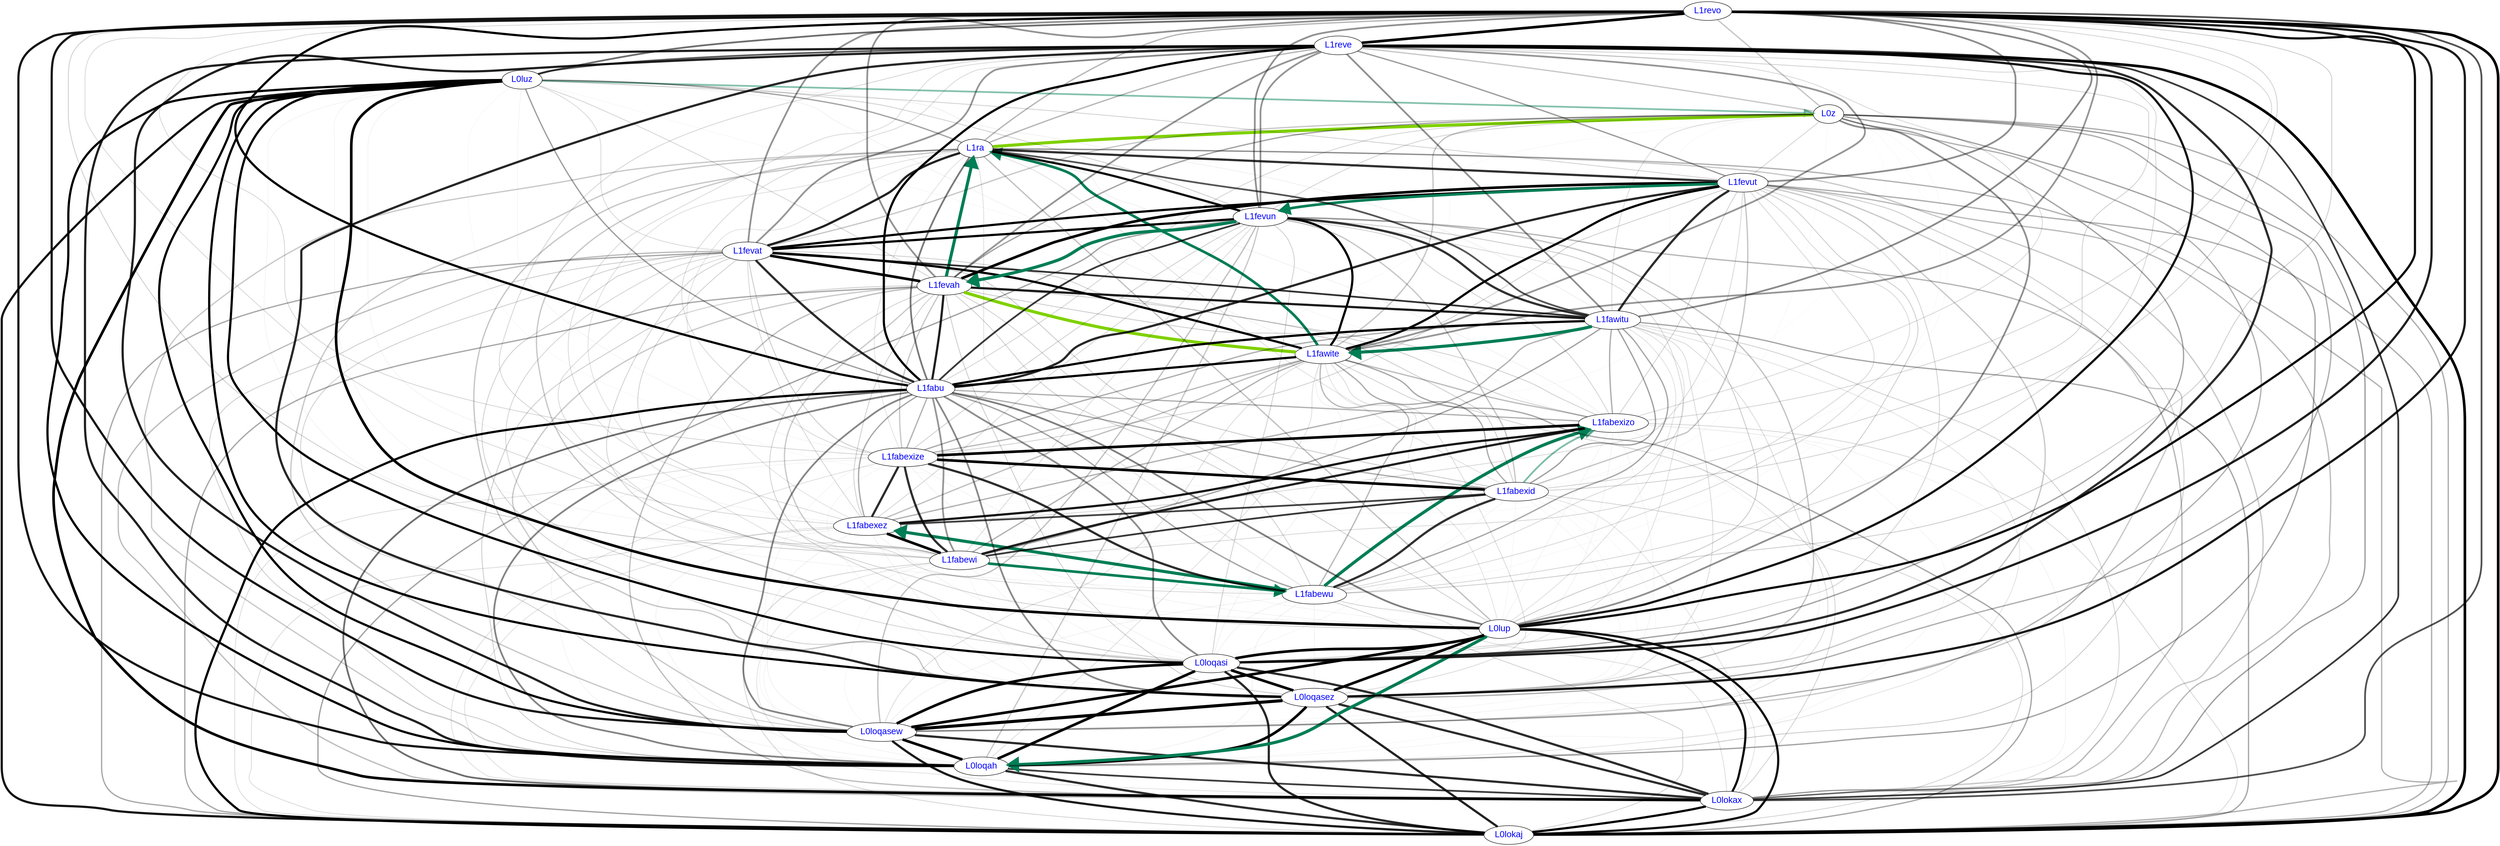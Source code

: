digraph LanguageGraph
{
  splines=true;
  node [ fontname=Arial, fontcolor=blue, fontsize=20];
  L0lokaj [pos="400.0,800.0", width="0.1", height="0.05"];
  L0lokax [pos="600.0,800.0", width="0.1", height="0.05"];
  L0loqah [pos="200.0,600.0", width="0.1", height="0.05"];
  L0loqasew [pos="0.0,200.0", width="0.1", height="0.05"];
  L0loqasez [pos="200.0,0.0", width="0.1", height="0.05"];
  L0loqasi [pos="200.0,400.0", width="0.1", height="0.05"];
  L0lup [pos="400.0,400.0", width="0.1", height="0.05"];
  L0luz [pos="600.0,600.0", width="0.1", height="0.05"];
  L0z [pos="800.0,600.0", width="0.1", height="0.05"];
  L1fabewi [pos="800.0,1800.0", width="0.1", height="0.05"];
  L1fabewu [pos="1000.0,1600.0", width="0.1", height="0.05"];
  L1fabexez [pos="800.0,1600.0", width="0.1", height="0.05"];
  L1fabexid [pos="1200.0,1600.0", width="0.1", height="0.05"];
  L1fabexize [pos="1200.0,1800.0", width="0.1", height="0.05"];
  L1fabexizo [pos="1000.0,1800.0", width="0.1", height="0.05"];
  L1fabu [pos="600.0,1400.0", width="0.1", height="0.05"];
  L1fawite [pos="800.0,1000.0", width="0.1", height="0.05"];
  L1fawitu [pos="800.0,1200.0", width="0.1", height="0.05"];
  L1fevah [pos="1000.0,800.0", width="0.1", height="0.05"];
  L1fevat [pos="1200.0,600.0", width="0.1", height="0.05"];
  L1fevun [pos="1200.0,1000.0", width="0.1", height="0.05"];
  L1fevut [pos="1400.0,1200.0", width="0.1", height="0.05"];
  L1ra [pos="800.0,800.0", width="0.1", height="0.05"];
  L1reve [pos="600.0,1000.0", width="0.1", height="0.05"];
  L1revo [pos="600.0,1200.0", width="0.1", height="0.05"];
subgraph undirected
{
  edge [dir=none];
  L0lokax -> L0lokaj [color="#000000ff",penwidth="5"];
  L0loqah -> L0lokaj [color="#000000d2",penwidth="5"];
  L0loqasew -> L0lokaj [color="#000000e4",penwidth="5"];
  L0loqasez -> L0lokaj [color="#000000dd",penwidth="5"];
  L0loqasi -> L0lokaj [color="#000000d7",penwidth="5"];
  L0lup -> L0lokaj [color="#000000ed",penwidth="5"];
  L0luz -> L0lokaj [color="#000000eb",penwidth="5"];
  L0z -> L0lokaj [color="#00000050",penwidth="3"];
  L1fabewi -> L0lokaj [color="#00000028",penwidth="2"];
  L1fabewu -> L0lokaj [color="#0000002b",penwidth="2"];
  L1fabexez -> L0lokaj [color="#00000021",penwidth="2"];
  L1fabexid -> L0lokaj [color="#00000028",penwidth="2"];
  L1fabexize -> L0lokaj [color="#00000021",penwidth="2"];
  L1fabexizo -> L0lokaj [color="#00000024",penwidth="2"];
  L1fabu -> L0lokaj [color="#000000ff",penwidth="5"];
  L1fawite -> L0lokaj [color="#00000055",penwidth="3"];
  L1fawitu -> L0lokaj [color="#00000056",penwidth="3"];
  L1fevah -> L0lokaj [color="#00000055",penwidth="3"];
  L1fevat -> L0lokaj [color="#00000055",penwidth="3"];
  L1fevun -> L0lokaj [color="#0000005b",penwidth="3"];
  L1fevut -> L0lokaj [color="#0000004f",penwidth="3"];
  L1ra -> L0lokaj [color="#0000004c",penwidth="3"];
  L1reve -> L0lokaj [color="#000000ff",penwidth="6"];
  L1revo -> L0lokaj [color="#000000ff",penwidth="6"];
  L0loqah -> L0lokax [color="#000000c1",penwidth="4"];
  L0loqasew -> L0lokax [color="#000000d4",penwidth="5"];
  L0loqasez -> L0lokax [color="#000000d2",penwidth="5"];
  L0loqasi -> L0lokax [color="#000000d3",penwidth="5"];
  L0lup -> L0lokax [color="#000000f2",penwidth="5"];
  L0luz -> L0lokax [color="#000000ff",penwidth="6"];
  L0z -> L0lokax [color="#0000005f",penwidth="3"];
  L1fabewi -> L0lokax [color="#0000001a",penwidth="2"];
  L1fabewu -> L0lokax [color="#0000001e",penwidth="2"];
  L1fabexez -> L0lokax [color="#0000001d",penwidth="2"];
  L1fabexid -> L0lokax [color="#0000001a",penwidth="2"];
  L1fabexize -> L0lokax [color="#0000001d",penwidth="2"];
  L1fabexizo -> L0lokax [color="#00000016",penwidth="1"];
  L1fabu -> L0lokax [color="#00000090",penwidth="4"];
  L1fawite -> L0lokax [color="#0000002a",penwidth="2"];
  L1fawitu -> L0lokax [color="#0000002c",penwidth="2"];
  L1fevah -> L0lokax [color="#0000003f",penwidth="3"];
  L1fevat -> L0lokax [color="#00000041",penwidth="3"];
  L1fevun -> L0lokax [color="#00000047",penwidth="3"];
  L1fevut -> L0lokax [color="#00000043",penwidth="3"];
  L1ra -> L0lokax [color="#00000035",penwidth="3"];
  L1reve -> L0lokax [color="#000000c3",penwidth="4"];
  L1revo -> L0lokax [color="#000000ac",penwidth="4"];
  L0loqasew -> L0loqah [color="#000000ff",penwidth="6"];
  L0loqasez -> L0loqah [color="#000000ff",penwidth="6"];
  L0loqasi -> L0loqah [color="#000000ff",penwidth="6"];
  L0luz -> L0loqah [color="#000000ff",penwidth="5"];
  L0z -> L0loqah [color="#0000005a",penwidth="3"];
  L1fabewi -> L0loqah [color="#00000013",penwidth="1"];
  L1fabewu -> L0loqah [color="#00000018",penwidth="1"];
  L1fabexez -> L0loqah [color="#00000016",penwidth="1"];
  L1fabexid -> L0loqah [color="#0000000b",penwidth="1"];
  L1fabexize -> L0loqah [color="#00000013",penwidth="1"];
  L1fabexizo -> L0loqah [color="#00000011",penwidth="1"];
  L1fabu -> L0loqah [color="#00000079",penwidth="4"];
  L1fawite -> L0loqah [color="#0000001d",penwidth="2"];
  L1fawitu -> L0loqah [color="#0000001a",penwidth="2"];
  L1fevah -> L0loqah [color="#00000031",penwidth="2"];
  L1fevat -> L0loqah [color="#00000030",penwidth="2"];
  L1fevun -> L0loqah [color="#00000035",penwidth="3"];
  L1fevut -> L0loqah [color="#00000033",penwidth="2"];
  L1ra -> L0loqah [color="#00000035",penwidth="3"];
  L1reve -> L0loqah [color="#000000df",penwidth="5"];
  L1revo -> L0loqah [color="#000000ea",penwidth="5"];
  L0loqasez -> L0loqasew [color="#000000ff",penwidth="7"];
  L0loqasi -> L0loqasew [color="#000000ff",penwidth="6"];
  L0lup -> L0loqasew [color="#000000ff",penwidth="6"];
  L0luz -> L0loqasew [color="#000000ff",penwidth="5"];
  L0z -> L0loqasew [color="#0000004c",penwidth="3"];
  L1fabewi -> L0loqasew [color="#0000000f",penwidth="1"];
  L1fabewu -> L0loqasew [color="#00000018",penwidth="1"];
  L1fabexez -> L0loqasew [color="#00000019",penwidth="1"];
  L1fabexid -> L0loqasew [color="#0000000f",penwidth="1"];
  L1fabexize -> L0loqasew [color="#00000011",penwidth="1"];
  L1fabexizo -> L0loqasew [color="#00000014",penwidth="1"];
  L1fabu -> L0loqasew [color="#00000077",penwidth="4"];
  L1fawite -> L0loqasew [color="#00000021",penwidth="2"];
  L1fawitu -> L0loqasew [color="#00000022",penwidth="2"];
  L1fevah -> L0loqasew [color="#00000034",penwidth="3"];
  L1fevat -> L0loqasew [color="#0000002d",penwidth="2"];
  L1fevun -> L0loqasew [color="#0000003d",penwidth="3"];
  L1fevut -> L0loqasew [color="#00000035",penwidth="3"];
  L1ra -> L0loqasew [color="#00000036",penwidth="3"];
  L1reve -> L0loqasew [color="#000000df",penwidth="5"];
  L1revo -> L0loqasew [color="#000000e8",penwidth="5"];
  L0loqasi -> L0loqasez [color="#000000ff",penwidth="6"];
  L0lup -> L0loqasez [color="#000000ff",penwidth="6"];
  L0luz -> L0loqasez [color="#000000ff",penwidth="5"];
  L0z -> L0loqasez [color="#0000004f",penwidth="3"];
  L1fabewi -> L0loqasez [color="#00000010",penwidth="1"];
  L1fabewu -> L0loqasez [color="#00000016",penwidth="1"];
  L1fabexez -> L0loqasez [color="#00000018",penwidth="1"];
  L1fabexid -> L0loqasez [color="#00000010",penwidth="1"];
  L1fabexize -> L0loqasez [color="#00000011",penwidth="1"];
  L1fabexizo -> L0loqasez [color="#00000014",penwidth="1"];
  L1fabu -> L0loqasez [color="#00000074",penwidth="4"];
  L1fawite -> L0loqasez [color="#00000021",penwidth="2"];
  L1fawitu -> L0loqasez [color="#00000022",penwidth="2"];
  L1fevah -> L0loqasez [color="#00000031",penwidth="2"];
  L1fevat -> L0loqasez [color="#0000002d",penwidth="2"];
  L1fevun -> L0loqasez [color="#0000003a",penwidth="3"];
  L1fevut -> L0loqasez [color="#00000035",penwidth="3"];
  L1ra -> L0loqasez [color="#00000038",penwidth="3"];
  L1reve -> L0loqasez [color="#000000d8",penwidth="5"];
  L1revo -> L0loqasez [color="#000000e5",penwidth="5"];
  L0lup -> L0loqasi [color="#000000ff",penwidth="6"];
  L0luz -> L0loqasi [color="#000000ff",penwidth="5"];
  L0z -> L0loqasi [color="#0000005a",penwidth="3"];
  L1fabewi -> L0loqasi [color="#00000013",penwidth="1"];
  L1fabewu -> L0loqasi [color="#00000018",penwidth="1"];
  L1fabexez -> L0loqasi [color="#00000015",penwidth="1"];
  L1fabexid -> L0loqasi [color="#00000010",penwidth="1"];
  L1fabexize -> L0loqasi [color="#00000015",penwidth="1"];
  L1fabexizo -> L0loqasi [color="#00000015",penwidth="1"];
  L1fabu -> L0loqasi [color="#00000071",penwidth="4"];
  L1fawite -> L0loqasi [color="#00000018",penwidth="1"];
  L1fawitu -> L0loqasi [color="#0000001d",penwidth="2"];
  L1fevah -> L0loqasi [color="#0000002a",penwidth="2"];
  L1fevat -> L0loqasi [color="#00000028",penwidth="2"];
  L1fevun -> L0loqasi [color="#0000002d",penwidth="2"];
  L1fevut -> L0loqasi [color="#0000002a",penwidth="2"];
  L1ra -> L0loqasi [color="#00000036",penwidth="3"];
  L1reve -> L0loqasi [color="#000000d2",penwidth="5"];
  L1revo -> L0loqasi [color="#000000df",penwidth="5"];
  L0luz -> L0lup [color="#000000ff",penwidth="6"];
  L0z -> L0lup [color="#0000006e",penwidth="4"];
  L1fabewi -> L0lup [color="#00000010",penwidth="1"];
  L1fabewu -> L0lup [color="#00000016",penwidth="1"];
  L1fabexez -> L0lup [color="#00000015",penwidth="1"];
  L1fabexid -> L0lup [color="#0000000f",penwidth="1"];
  L1fabexize -> L0lup [color="#00000013",penwidth="1"];
  L1fabexizo -> L0lup [color="#00000013",penwidth="1"];
  L1fabu -> L0lup [color="#0000007f",penwidth="4"];
  L1fawite -> L0lup [color="#0000001a",penwidth="2"];
  L1fawitu -> L0lup [color="#0000001c",penwidth="2"];
  L1fevah -> L0lup [color="#0000002c",penwidth="2"];
  L1fevat -> L0lup [color="#0000002b",penwidth="2"];
  L1fevun -> L0lup [color="#00000033",penwidth="2"];
  L1fevut -> L0lup [color="#00000030",penwidth="2"];
  L1ra -> L0lup [color="#0000003d",penwidth="3"];
  L1reve -> L0lup [color="#000000eb",penwidth="5"];
  L1revo -> L0lup [color="#000000f3",penwidth="5"];
  L1fabewi -> L0luz [color="#00000011",penwidth="1"];
  L1fabewu -> L0luz [color="#00000013",penwidth="1"];
  L1fabexez -> L0luz [color="#00000014",penwidth="1"];
  L1fabexid -> L0luz [color="#0000000b",penwidth="1"];
  L1fabexize -> L0luz [color="#00000011",penwidth="1"];
  L1fabexizo -> L0luz [color="#0000000c",penwidth="1"];
  L1fabu -> L0luz [color="#0000005f",penwidth="3"];
  L1fawite -> L0luz [color="#00000016",penwidth="1"];
  L1fawitu -> L0luz [color="#00000019",penwidth="1"];
  L1fevah -> L0luz [color="#00000027",penwidth="2"];
  L1fevat -> L0luz [color="#00000023",penwidth="2"];
  L1fevun -> L0luz [color="#0000002d",penwidth="2"];
  L1fevut -> L0luz [color="#0000002b",penwidth="2"];
  L1ra -> L0luz [color="#0000005a",penwidth="3"];
  L1reve -> L0luz [color="#000000a3",penwidth="4"];
  L1revo -> L0luz [color="#00000090",penwidth="4"];
  L1fabewi -> L0z [color="#0000000b",penwidth="1"];
  L1fabewu -> L0z [color="#0000000b",penwidth="1"];
  L1fabexez -> L0z [color="#0000000a",penwidth="1"];
  L1fabexid -> L0z [color="#0000000a",penwidth="1"];
  L1fabexize -> L0z [color="#0000000b",penwidth="1"];
  L1fabexizo -> L0z [color="#00000006",penwidth="1"];
  L1fabu -> L0z [color="#00000028",penwidth="2"];
  L1fawite -> L0z [color="#00000039",penwidth="3"];
  L1fawitu -> L0z [color="#00000022",penwidth="2"];
  L1fevah -> L0z [color="#0000005b",penwidth="3"];
  L1fevat -> L0z [color="#00000036",penwidth="3"];
  L1fevun -> L0z [color="#00000028",penwidth="2"];
  L1fevut -> L0z [color="#00000028",penwidth="2"];
  L1reve -> L0z [color="#00000036",penwidth="3"];
  L1revo -> L0z [color="#00000039",penwidth="3"];
  L1fabexez -> L1fabewi [color="#000000ff",penwidth="6"];
  L1fabexid -> L1fabewi [color="#000000c6",penwidth="4"];
  L1fabexize -> L1fabewi [color="#000000cf",penwidth="5"];
  L1fabexizo -> L1fabewi [color="#000000df",penwidth="5"];
  L1fabu -> L1fabewi [color="#00000067",penwidth="4"];
  L1fawite -> L1fabewi [color="#0000004b",penwidth="3"];
  L1fawitu -> L1fabewi [color="#0000005b",penwidth="3"];
  L1fevah -> L1fabewi [color="#00000034",penwidth="3"];
  L1fevat -> L1fabewi [color="#0000002b",penwidth="2"];
  L1fevun -> L1fabewi [color="#00000022",penwidth="2"];
  L1fevut -> L1fabewi [color="#00000024",penwidth="2"];
  L1ra -> L1fabewi [color="#0000001d",penwidth="2"];
  L1reve -> L1fabewi [color="#00000027",penwidth="2"];
  L1revo -> L1fabewi [color="#0000002f",penwidth="2"];
  L1fabexid -> L1fabewu [color="#000000ce",penwidth="5"];
  L1fabexize -> L1fabewu [color="#000000d2",penwidth="5"];
  L1fabu -> L1fabewu [color="#0000005b",penwidth="3"];
  L1fawite -> L1fabewu [color="#00000044",penwidth="3"];
  L1fawitu -> L1fabewu [color="#00000056",penwidth="3"];
  L1fevah -> L1fabewu [color="#0000002d",penwidth="2"];
  L1fevat -> L1fabewu [color="#00000023",penwidth="2"];
  L1fevun -> L1fabewu [color="#00000024",penwidth="2"];
  L1fevut -> L1fabewu [color="#00000024",penwidth="2"];
  L1ra -> L1fabewu [color="#0000001d",penwidth="2"];
  L1reve -> L1fabewu [color="#00000027",penwidth="2"];
  L1revo -> L1fabewu [color="#00000030",penwidth="2"];
  L1fabexid -> L1fabexez [color="#000000bb",penwidth="4"];
  L1fabexize -> L1fabexez [color="#000000d2",penwidth="5"];
  L1fabexizo -> L1fabexez [color="#000000ea",penwidth="5"];
  L1fabu -> L1fabexez [color="#00000055",penwidth="3"];
  L1fawite -> L1fabexez [color="#0000003e",penwidth="3"];
  L1fawitu -> L1fabexez [color="#0000004c",penwidth="3"];
  L1fevah -> L1fabexez [color="#0000002d",penwidth="2"];
  L1fevat -> L1fabexez [color="#00000026",penwidth="2"];
  L1fevun -> L1fabexez [color="#00000026",penwidth="2"];
  L1fevut -> L1fabexez [color="#00000024",penwidth="2"];
  L1ra -> L1fabexez [color="#0000001a",penwidth="2"];
  L1reve -> L1fabexez [color="#00000022",penwidth="2"];
  L1revo -> L1fabexez [color="#00000024",penwidth="2"];
  L1fabexize -> L1fabexid [color="#000000ff",penwidth="6"];
  L1fabu -> L1fabexid [color="#00000050",penwidth="3"];
  L1fawite -> L1fabexid [color="#00000051",penwidth="3"];
  L1fawitu -> L1fabexid [color="#0000005d",penwidth="3"];
  L1fevah -> L1fabexid [color="#00000030",penwidth="2"];
  L1fevat -> L1fabexid [color="#00000033",penwidth="2"];
  L1fevun -> L1fabexid [color="#00000038",penwidth="3"];
  L1fevut -> L1fabexid [color="#00000039",penwidth="3"];
  L1ra -> L1fabexid [color="#0000001c",penwidth="2"];
  L1reve -> L1fabexid [color="#0000002b",penwidth="2"];
  L1revo -> L1fabexid [color="#0000002c",penwidth="2"];
  L1fabexizo -> L1fabexize [color="#000000ff",penwidth="6"];
  L1fabu -> L1fabexize [color="#0000004b",penwidth="3"];
  L1fawite -> L1fabexize [color="#00000042",penwidth="3"];
  L1fawitu -> L1fabexize [color="#0000004f",penwidth="3"];
  L1fevah -> L1fabexize [color="#00000035",penwidth="3"];
  L1fevat -> L1fabexize [color="#00000033",penwidth="2"];
  L1fevun -> L1fabexize [color="#0000002c",penwidth="2"];
  L1fevut -> L1fabexize [color="#0000002d",penwidth="2"];
  L1ra -> L1fabexize [color="#0000001a",penwidth="2"];
  L1reve -> L1fabexize [color="#00000023",penwidth="2"];
  L1revo -> L1fabexize [color="#00000026",penwidth="2"];
  L1fabu -> L1fabexizo [color="#0000004c",penwidth="3"];
  L1fawite -> L1fabexizo [color="#00000041",penwidth="3"];
  L1fawitu -> L1fabexizo [color="#00000050",penwidth="3"];
  L1fevah -> L1fabexizo [color="#0000002f",penwidth="2"];
  L1fevat -> L1fabexizo [color="#0000002d",penwidth="2"];
  L1fevun -> L1fabexizo [color="#0000002a",penwidth="2"];
  L1fevut -> L1fabexizo [color="#0000002b",penwidth="2"];
  L1ra -> L1fabexizo [color="#00000018",penwidth="1"];
  L1reve -> L1fabexizo [color="#00000024",penwidth="2"];
  L1revo -> L1fabexizo [color="#00000027",penwidth="2"];
  L1fawite -> L1fabu [color="#000000ff",penwidth="5"];
  L1fawitu -> L1fabu [color="#000000ff",penwidth="5"];
  L1fevah -> L1fabu [color="#000000e0",penwidth="5"];
  L1fevat -> L1fabu [color="#000000d3",penwidth="5"];
  L1fevun -> L1fabu [color="#000000c5",penwidth="4"];
  L1fevut -> L1fabu [color="#000000d7",penwidth="5"];
  L1ra -> L1fabu [color="#00000084",penwidth="4"];
  L1reve -> L1fabu [color="#000000ff",penwidth="5"];
  L1revo -> L1fabu [color="#000000ff",penwidth="5"];
  L1fevat -> L1fawite [color="#000000ff",penwidth="5"];
  L1fevun -> L1fawite [color="#000000ff",penwidth="5"];
  L1fevut -> L1fawite [color="#000000ff",penwidth="5"];
  L1reve -> L1fawite [color="#00000068",penwidth="4"];
  L1revo -> L1fawite [color="#00000067",penwidth="4"];
  L1fevah -> L1fawitu [color="#000000e4",penwidth="5"];
  L1fevat -> L1fawitu [color="#000000cc",penwidth="4"];
  L1fevun -> L1fawitu [color="#000000ce",penwidth="5"];
  L1fevut -> L1fawitu [color="#000000d2",penwidth="5"];
  L1ra -> L1fawitu [color="#000000a8",penwidth="4"];
  L1reve -> L1fawitu [color="#0000006e",penwidth="4"];
  L1revo -> L1fawitu [color="#00000074",penwidth="4"];
  L1fevat -> L1fevah [color="#000000ff",penwidth="6"];
  L1fevut -> L1fevah [color="#000000ff",penwidth="6"];
  L1reve -> L1fevah [color="#00000069",penwidth="4"];
  L1revo -> L1fevah [color="#0000006b",penwidth="4"];
  L1fevun -> L1fevat [color="#000000ff",penwidth="5"];
  L1fevut -> L1fevat [color="#000000ff",penwidth="5"];
  L1ra -> L1fevat [color="#000000dd",penwidth="5"];
  L1reve -> L1fevat [color="#00000068",penwidth="4"];
  L1revo -> L1fevat [color="#0000006b",penwidth="4"];
  L1ra -> L1fevun [color="#000000f2",penwidth="5"];
  L1reve -> L1fevun [color="#00000069",penwidth="4"];
  L1revo -> L1fevun [color="#0000006d",penwidth="4"];
  L1ra -> L1fevut [color="#000000cf",penwidth="5"];
  L1reve -> L1fevut [color="#00000062",penwidth="3"];
  L1revo -> L1fevut [color="#00000070",penwidth="4"];
  L1reve -> L1ra [color="#00000048",penwidth="3"];
  L1revo -> L1ra [color="#00000048",penwidth="3"];
  L1revo -> L1reve [color="#000000ff",penwidth="6"];
}
subgraph bidirected
{
  edge [dir=none];
  L0z -> L1ra [color="#80d100ff",penwidth="7"];
  L1fawite -> L1fevah [color="#80d100ff",penwidth="7"];
}
subgraph directed
{
  edge [arrowsize=2];
  L0lup -> L0loqah [color="#007e56ff",penwidth="7"];
  L0luz -> L0z [color="#007e5678",penwidth="4"];
  L1fabewi -> L1fabewu [color="#007e56ff",penwidth="6"];
  L1fabewu -> L1fabexez [color="#007e56ff",penwidth="7"];
  L1fabewu -> L1fabexizo [color="#007e56ff",penwidth="7"];
  L1fabexid -> L1fabexizo [color="#007e5680",penwidth="4"];
  L1fawitu -> L1fawite [color="#007e56ff",penwidth="7"];
  L1fawite -> L1ra [color="#007e56ff",penwidth="6"];
  L1fevun -> L1fevah [color="#007e56ff",penwidth="7"];
  L1fevah -> L1ra [color="#007e56ff",penwidth="7"];
  L1fevut -> L1fevun [color="#007e56ff",penwidth="6"];
}
subgraph directedPreset
{
  edge [arrowsize=2];
}
}
